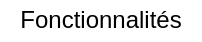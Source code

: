 <mxfile>
    <diagram id="4P2TpbgXzhP-4KFeG8Nv" name="Page-1">
        <mxGraphModel dx="522" dy="459" grid="1" gridSize="10" guides="1" tooltips="1" connect="1" arrows="1" fold="1" page="1" pageScale="1" pageWidth="827" pageHeight="1169" math="0" shadow="0">
            <root>
                <mxCell id="0"/>
                <mxCell id="1" parent="0"/>
                <mxCell id="2" value="Fonctionnalités" style="text;html=1;resizable=0;autosize=1;align=center;verticalAlign=middle;points=[];fillColor=none;strokeColor=none;rounded=0;" vertex="1" parent="1">
                    <mxGeometry x="230" y="20" width="100" height="20" as="geometry"/>
                </mxCell>
            </root>
        </mxGraphModel>
    </diagram>
</mxfile>
